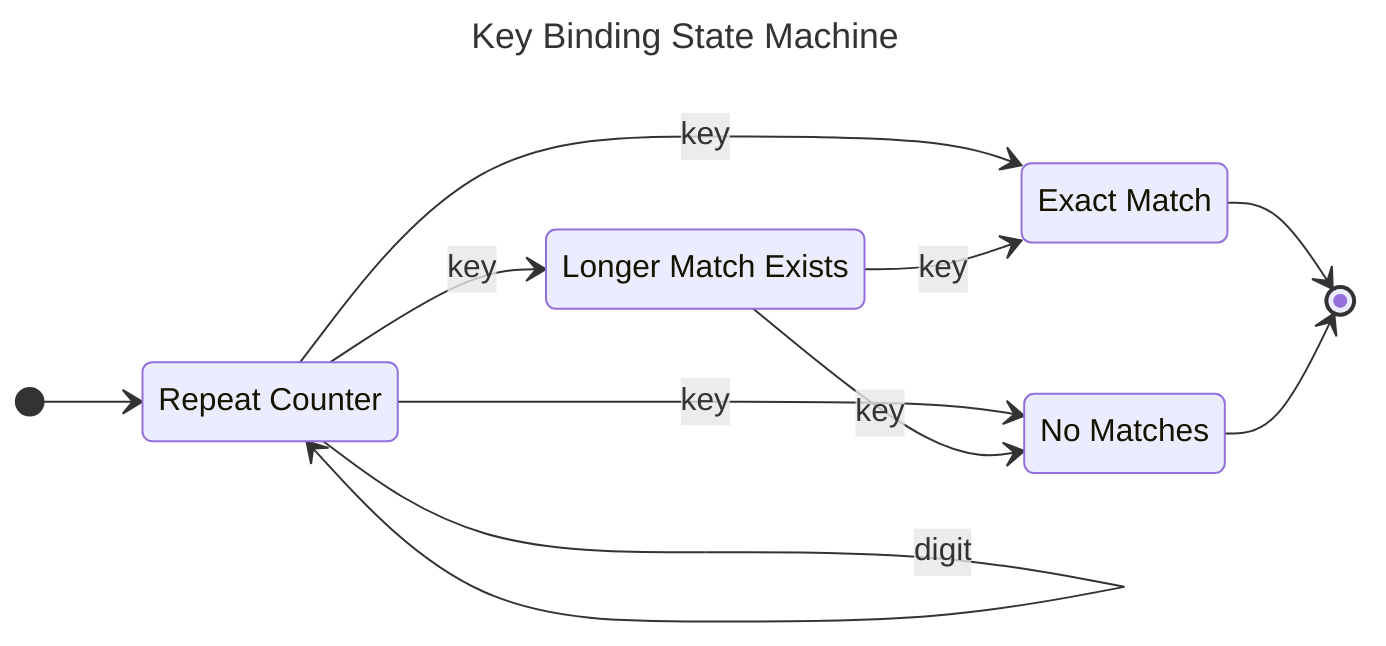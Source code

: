 ---
title: Key Binding State Machine
---

stateDiagram
	direction LR

	counter: Repeat Counter
	exact: Exact Match
	longer: Longer Match Exists
	no_match: No Matches

	[*]      --> counter
	counter  --> counter  : digit
	counter  --> exact    : key
	counter  --> longer   : key
	counter  --> no_match : key
	longer   --> exact    : key
	longer   --> no_match : key
	exact    --> [*]
	no_match --> [*]